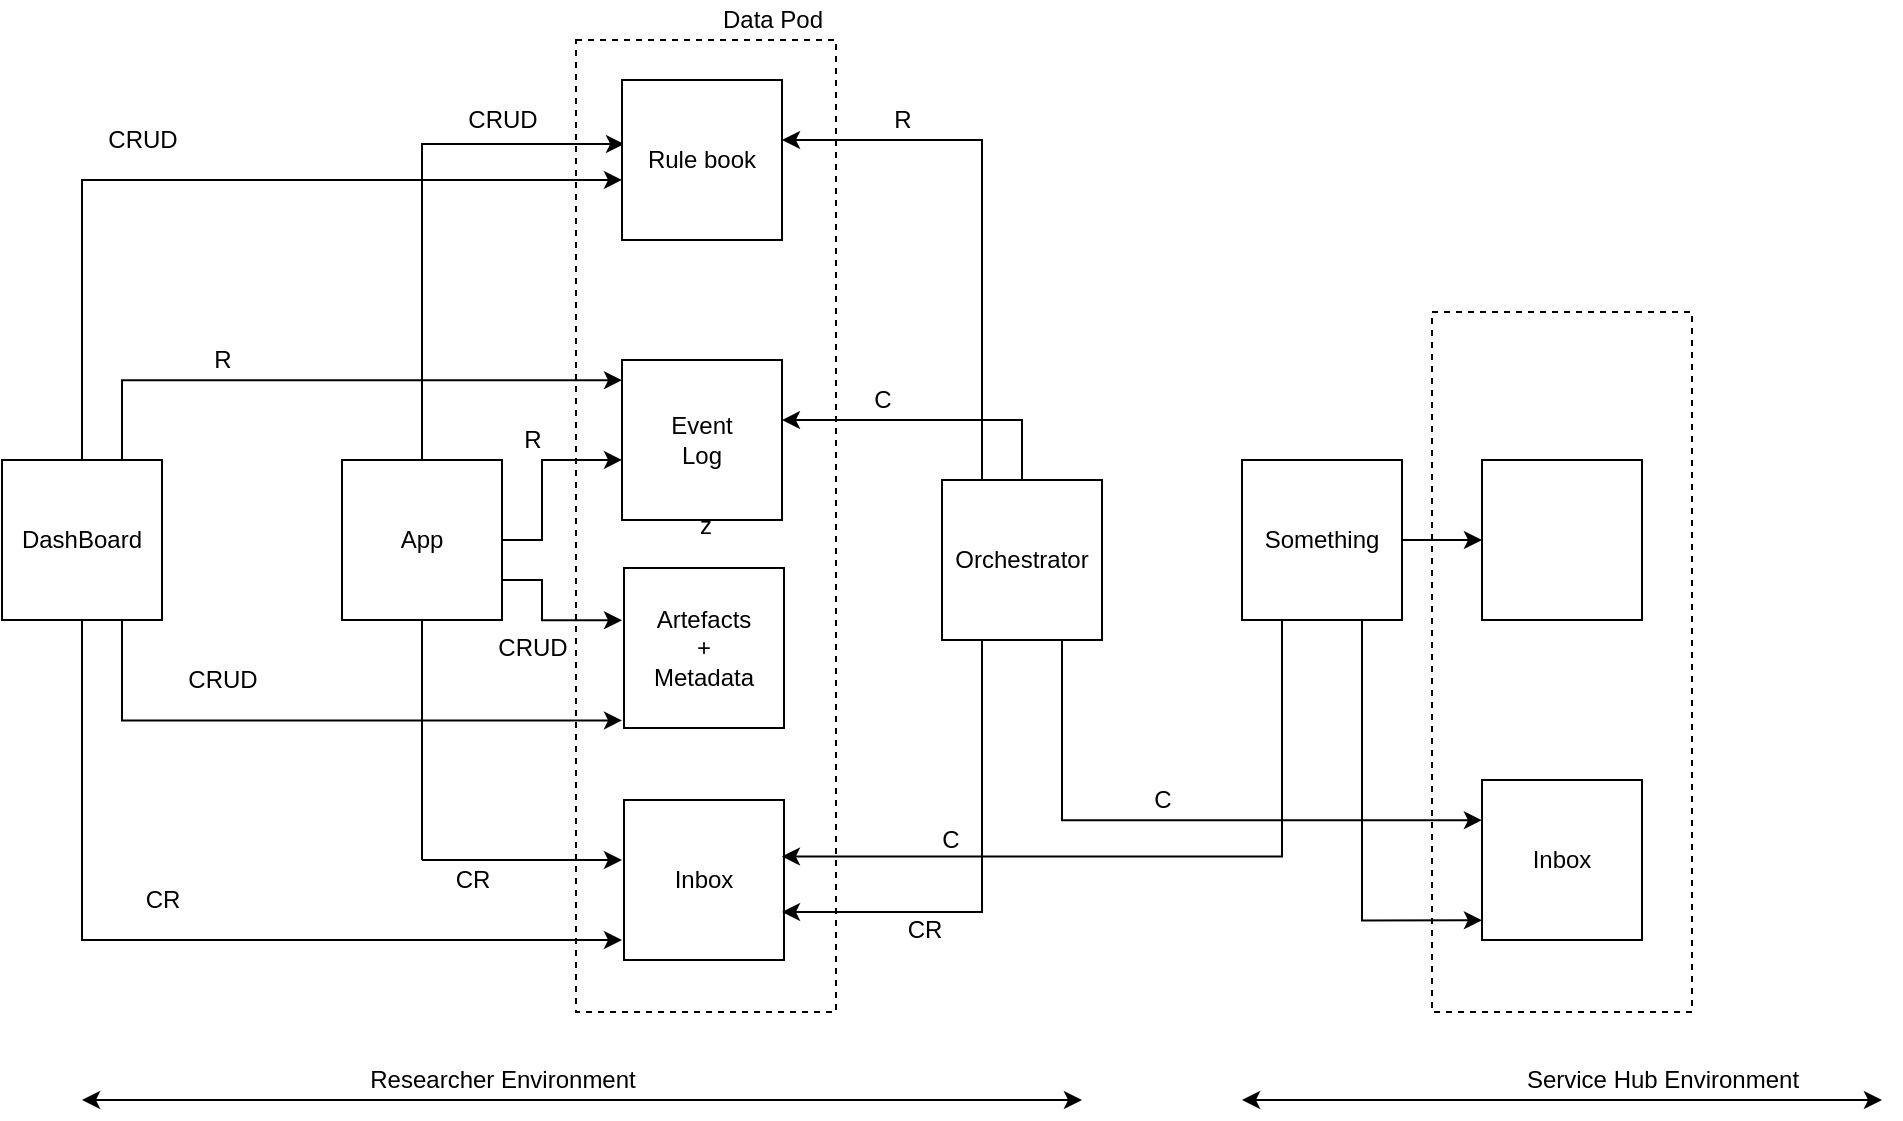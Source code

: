 <mxfile version="15.6.8" type="google"><diagram id="5DCERXd7cLM6GRPOxiRP" name="Page-1"><mxGraphModel dx="1054" dy="527" grid="1" gridSize="10" guides="1" tooltips="1" connect="1" arrows="1" fold="1" page="1" pageScale="1" pageWidth="1169" pageHeight="827" math="0" shadow="0"><root><mxCell id="0"/><mxCell id="1" parent="0"/><mxCell id="QpQXf4_8qpZJ55xaqCUZ-13" value="z" style="rounded=0;whiteSpace=wrap;html=1;dashed=1;fillColor=none;" parent="1" vertex="1"><mxGeometry x="387" y="110" width="130" height="486" as="geometry"/></mxCell><mxCell id="QpQXf4_8qpZJ55xaqCUZ-14" style="edgeStyle=orthogonalEdgeStyle;rounded=0;orthogonalLoop=1;jettySize=auto;html=1;exitX=0.5;exitY=0;exitDx=0;exitDy=0;entryX=0.013;entryY=0.4;entryDx=0;entryDy=0;entryPerimeter=0;" parent="1" source="QpQXf4_8qpZJ55xaqCUZ-1" target="QpQXf4_8qpZJ55xaqCUZ-5" edge="1"><mxGeometry relative="1" as="geometry"/></mxCell><mxCell id="QpQXf4_8qpZJ55xaqCUZ-16" style="edgeStyle=orthogonalEdgeStyle;rounded=0;orthogonalLoop=1;jettySize=auto;html=1;exitX=1;exitY=0.5;exitDx=0;exitDy=0;entryX=0.177;entryY=0.432;entryDx=0;entryDy=0;entryPerimeter=0;" parent="1" source="QpQXf4_8qpZJ55xaqCUZ-1" target="QpQXf4_8qpZJ55xaqCUZ-13" edge="1"><mxGeometry relative="1" as="geometry"/></mxCell><mxCell id="QpQXf4_8qpZJ55xaqCUZ-46" style="edgeStyle=orthogonalEdgeStyle;rounded=0;orthogonalLoop=1;jettySize=auto;html=1;exitX=1;exitY=0.75;exitDx=0;exitDy=0;entryX=0.177;entryY=0.597;entryDx=0;entryDy=0;entryPerimeter=0;" parent="1" source="QpQXf4_8qpZJ55xaqCUZ-1" target="QpQXf4_8qpZJ55xaqCUZ-13" edge="1"><mxGeometry relative="1" as="geometry"/></mxCell><mxCell id="QpQXf4_8qpZJ55xaqCUZ-1" value="App" style="whiteSpace=wrap;html=1;aspect=fixed;" parent="1" vertex="1"><mxGeometry x="270" y="320" width="80" height="80" as="geometry"/></mxCell><mxCell id="oW8Hn5l7ceSp7jSxdWJb-5" style="edgeStyle=orthogonalEdgeStyle;rounded=0;orthogonalLoop=1;jettySize=auto;html=1;exitX=0.5;exitY=0;exitDx=0;exitDy=0;entryX=0.177;entryY=0.144;entryDx=0;entryDy=0;entryPerimeter=0;" parent="1" source="QpQXf4_8qpZJ55xaqCUZ-2" target="QpQXf4_8qpZJ55xaqCUZ-13" edge="1"><mxGeometry relative="1" as="geometry"/></mxCell><mxCell id="oW8Hn5l7ceSp7jSxdWJb-8" style="edgeStyle=orthogonalEdgeStyle;rounded=0;orthogonalLoop=1;jettySize=auto;html=1;exitX=0.75;exitY=0;exitDx=0;exitDy=0;entryX=0.177;entryY=0.35;entryDx=0;entryDy=0;entryPerimeter=0;" parent="1" source="QpQXf4_8qpZJ55xaqCUZ-2" target="QpQXf4_8qpZJ55xaqCUZ-13" edge="1"><mxGeometry relative="1" as="geometry"/></mxCell><mxCell id="oW8Hn5l7ceSp7jSxdWJb-10" style="edgeStyle=orthogonalEdgeStyle;rounded=0;orthogonalLoop=1;jettySize=auto;html=1;exitX=0.75;exitY=1;exitDx=0;exitDy=0;entryX=0.177;entryY=0.7;entryDx=0;entryDy=0;entryPerimeter=0;" parent="1" source="QpQXf4_8qpZJ55xaqCUZ-2" target="QpQXf4_8qpZJ55xaqCUZ-13" edge="1"><mxGeometry relative="1" as="geometry"><Array as="points"><mxPoint x="160" y="450"/></Array></mxGeometry></mxCell><mxCell id="oW8Hn5l7ceSp7jSxdWJb-12" style="edgeStyle=orthogonalEdgeStyle;rounded=0;orthogonalLoop=1;jettySize=auto;html=1;exitX=0.5;exitY=1;exitDx=0;exitDy=0;entryX=0.177;entryY=0.926;entryDx=0;entryDy=0;entryPerimeter=0;" parent="1" source="QpQXf4_8qpZJ55xaqCUZ-2" target="QpQXf4_8qpZJ55xaqCUZ-13" edge="1"><mxGeometry relative="1" as="geometry"><Array as="points"><mxPoint x="140" y="560"/></Array></mxGeometry></mxCell><mxCell id="QpQXf4_8qpZJ55xaqCUZ-2" value="DashBoard" style="whiteSpace=wrap;html=1;aspect=fixed;" parent="1" vertex="1"><mxGeometry x="100" y="320" width="80" height="80" as="geometry"/></mxCell><mxCell id="QpQXf4_8qpZJ55xaqCUZ-5" value="Rule book" style="whiteSpace=wrap;html=1;aspect=fixed;" parent="1" vertex="1"><mxGeometry x="410" y="130" width="80" height="80" as="geometry"/></mxCell><mxCell id="QpQXf4_8qpZJ55xaqCUZ-6" value="Event&lt;br&gt;Log" style="whiteSpace=wrap;html=1;aspect=fixed;" parent="1" vertex="1"><mxGeometry x="410" y="270" width="80" height="80" as="geometry"/></mxCell><mxCell id="QpQXf4_8qpZJ55xaqCUZ-7" value="Artefacts&lt;br&gt;+&lt;br&gt;Metadata" style="whiteSpace=wrap;html=1;aspect=fixed;" parent="1" vertex="1"><mxGeometry x="411" y="374" width="80" height="80" as="geometry"/></mxCell><mxCell id="QpQXf4_8qpZJ55xaqCUZ-8" value="Inbox" style="whiteSpace=wrap;html=1;aspect=fixed;" parent="1" vertex="1"><mxGeometry x="411" y="490" width="80" height="80" as="geometry"/></mxCell><mxCell id="QpQXf4_8qpZJ55xaqCUZ-22" style="edgeStyle=orthogonalEdgeStyle;rounded=0;orthogonalLoop=1;jettySize=auto;html=1;exitX=0;exitY=0.25;exitDx=0;exitDy=0;entryX=0.792;entryY=0.391;entryDx=0;entryDy=0;entryPerimeter=0;" parent="1" source="QpQXf4_8qpZJ55xaqCUZ-9" target="QpQXf4_8qpZJ55xaqCUZ-13" edge="1"><mxGeometry relative="1" as="geometry"><Array as="points"><mxPoint x="610" y="350"/><mxPoint x="610" y="300"/></Array></mxGeometry></mxCell><mxCell id="QpQXf4_8qpZJ55xaqCUZ-24" style="edgeStyle=orthogonalEdgeStyle;rounded=0;orthogonalLoop=1;jettySize=auto;html=1;exitX=0.25;exitY=1;exitDx=0;exitDy=0;" parent="1" source="QpQXf4_8qpZJ55xaqCUZ-9" edge="1"><mxGeometry relative="1" as="geometry"><mxPoint x="490" y="546" as="targetPoint"/><Array as="points"><mxPoint x="590" y="546"/></Array></mxGeometry></mxCell><mxCell id="QpQXf4_8qpZJ55xaqCUZ-32" style="edgeStyle=orthogonalEdgeStyle;rounded=0;orthogonalLoop=1;jettySize=auto;html=1;exitX=0.75;exitY=1;exitDx=0;exitDy=0;entryX=0.192;entryY=0.726;entryDx=0;entryDy=0;entryPerimeter=0;" parent="1" source="QpQXf4_8qpZJ55xaqCUZ-9" target="QpQXf4_8qpZJ55xaqCUZ-29" edge="1"><mxGeometry relative="1" as="geometry"/></mxCell><mxCell id="QpQXf4_8qpZJ55xaqCUZ-34" style="edgeStyle=orthogonalEdgeStyle;rounded=0;orthogonalLoop=1;jettySize=auto;html=1;exitX=0.25;exitY=0;exitDx=0;exitDy=0;entryX=1;entryY=0.375;entryDx=0;entryDy=0;entryPerimeter=0;" parent="1" source="QpQXf4_8qpZJ55xaqCUZ-9" target="QpQXf4_8qpZJ55xaqCUZ-5" edge="1"><mxGeometry relative="1" as="geometry"/></mxCell><mxCell id="QpQXf4_8qpZJ55xaqCUZ-9" value="Orchestrator" style="whiteSpace=wrap;html=1;aspect=fixed;" parent="1" vertex="1"><mxGeometry x="570" y="330" width="80" height="80" as="geometry"/></mxCell><mxCell id="QpQXf4_8qpZJ55xaqCUZ-27" style="edgeStyle=orthogonalEdgeStyle;rounded=0;orthogonalLoop=1;jettySize=auto;html=1;exitX=0.25;exitY=1;exitDx=0;exitDy=0;entryX=0.792;entryY=0.84;entryDx=0;entryDy=0;entryPerimeter=0;" parent="1" source="QpQXf4_8qpZJ55xaqCUZ-10" target="QpQXf4_8qpZJ55xaqCUZ-13" edge="1"><mxGeometry relative="1" as="geometry"><Array as="points"><mxPoint x="740" y="518"/></Array></mxGeometry></mxCell><mxCell id="QpQXf4_8qpZJ55xaqCUZ-40" style="edgeStyle=orthogonalEdgeStyle;rounded=0;orthogonalLoop=1;jettySize=auto;html=1;exitX=0.75;exitY=1;exitDx=0;exitDy=0;entryX=0.192;entryY=0.869;entryDx=0;entryDy=0;entryPerimeter=0;" parent="1" source="QpQXf4_8qpZJ55xaqCUZ-10" target="QpQXf4_8qpZJ55xaqCUZ-29" edge="1"><mxGeometry relative="1" as="geometry"/></mxCell><mxCell id="QpQXf4_8qpZJ55xaqCUZ-42" style="edgeStyle=orthogonalEdgeStyle;rounded=0;orthogonalLoop=1;jettySize=auto;html=1;exitX=1;exitY=0.5;exitDx=0;exitDy=0;entryX=0;entryY=0.5;entryDx=0;entryDy=0;" parent="1" source="QpQXf4_8qpZJ55xaqCUZ-10" target="QpQXf4_8qpZJ55xaqCUZ-41" edge="1"><mxGeometry relative="1" as="geometry"/></mxCell><mxCell id="QpQXf4_8qpZJ55xaqCUZ-10" value="Something" style="whiteSpace=wrap;html=1;aspect=fixed;" parent="1" vertex="1"><mxGeometry x="720" y="320" width="80" height="80" as="geometry"/></mxCell><mxCell id="QpQXf4_8qpZJ55xaqCUZ-11" value="Inbox" style="whiteSpace=wrap;html=1;aspect=fixed;" parent="1" vertex="1"><mxGeometry x="840" y="480" width="80" height="80" as="geometry"/></mxCell><mxCell id="QpQXf4_8qpZJ55xaqCUZ-15" value="CRUD" style="text;html=1;align=center;verticalAlign=middle;resizable=0;points=[];autosize=1;strokeColor=none;" parent="1" vertex="1"><mxGeometry x="325" y="140" width="50" height="20" as="geometry"/></mxCell><mxCell id="QpQXf4_8qpZJ55xaqCUZ-17" value="R" style="text;html=1;align=center;verticalAlign=middle;resizable=0;points=[];autosize=1;strokeColor=none;" parent="1" vertex="1"><mxGeometry x="355" y="300" width="20" height="20" as="geometry"/></mxCell><mxCell id="QpQXf4_8qpZJ55xaqCUZ-19" value="CRUD" style="text;html=1;align=center;verticalAlign=middle;resizable=0;points=[];autosize=1;strokeColor=none;" parent="1" vertex="1"><mxGeometry x="340" y="404" width="50" height="20" as="geometry"/></mxCell><mxCell id="QpQXf4_8qpZJ55xaqCUZ-21" value="CR" style="text;html=1;align=center;verticalAlign=middle;resizable=0;points=[];autosize=1;strokeColor=none;" parent="1" vertex="1"><mxGeometry x="320" y="520" width="30" height="20" as="geometry"/></mxCell><mxCell id="QpQXf4_8qpZJ55xaqCUZ-23" value="C" style="text;html=1;align=center;verticalAlign=middle;resizable=0;points=[];autosize=1;strokeColor=none;" parent="1" vertex="1"><mxGeometry x="530" y="280" width="20" height="20" as="geometry"/></mxCell><mxCell id="QpQXf4_8qpZJ55xaqCUZ-25" value="CR" style="text;html=1;align=center;verticalAlign=middle;resizable=0;points=[];autosize=1;strokeColor=none;" parent="1" vertex="1"><mxGeometry x="546" y="545" width="30" height="20" as="geometry"/></mxCell><mxCell id="QpQXf4_8qpZJ55xaqCUZ-26" value="Data Pod" style="text;html=1;align=center;verticalAlign=middle;resizable=0;points=[];autosize=1;strokeColor=none;" parent="1" vertex="1"><mxGeometry x="450" y="90" width="70" height="20" as="geometry"/></mxCell><mxCell id="QpQXf4_8qpZJ55xaqCUZ-28" value="C" style="text;html=1;align=center;verticalAlign=middle;resizable=0;points=[];autosize=1;strokeColor=none;" parent="1" vertex="1"><mxGeometry x="564" y="500" width="20" height="20" as="geometry"/></mxCell><mxCell id="QpQXf4_8qpZJ55xaqCUZ-29" value="" style="rounded=0;whiteSpace=wrap;html=1;dashed=1;fillColor=none;" parent="1" vertex="1"><mxGeometry x="815" y="246" width="130" height="350" as="geometry"/></mxCell><mxCell id="QpQXf4_8qpZJ55xaqCUZ-33" value="C" style="text;html=1;align=center;verticalAlign=middle;resizable=0;points=[];autosize=1;strokeColor=none;" parent="1" vertex="1"><mxGeometry x="670" y="480" width="20" height="20" as="geometry"/></mxCell><mxCell id="QpQXf4_8qpZJ55xaqCUZ-35" value="R" style="text;html=1;align=center;verticalAlign=middle;resizable=0;points=[];autosize=1;strokeColor=none;" parent="1" vertex="1"><mxGeometry x="540" y="140" width="20" height="20" as="geometry"/></mxCell><mxCell id="QpQXf4_8qpZJ55xaqCUZ-36" value="" style="endArrow=classic;startArrow=classic;html=1;" parent="1" edge="1"><mxGeometry width="50" height="50" relative="1" as="geometry"><mxPoint x="140" y="640" as="sourcePoint"/><mxPoint x="640" y="640" as="targetPoint"/></mxGeometry></mxCell><mxCell id="QpQXf4_8qpZJ55xaqCUZ-37" value="Researcher Environment" style="text;html=1;align=center;verticalAlign=middle;resizable=0;points=[];autosize=1;strokeColor=none;" parent="1" vertex="1"><mxGeometry x="275" y="620" width="150" height="20" as="geometry"/></mxCell><mxCell id="QpQXf4_8qpZJ55xaqCUZ-38" value="" style="endArrow=classic;startArrow=classic;html=1;" parent="1" edge="1"><mxGeometry width="50" height="50" relative="1" as="geometry"><mxPoint x="720" y="640" as="sourcePoint"/><mxPoint x="1040" y="640" as="targetPoint"/></mxGeometry></mxCell><mxCell id="QpQXf4_8qpZJ55xaqCUZ-39" value="Service Hub Environment" style="text;html=1;align=center;verticalAlign=middle;resizable=0;points=[];autosize=1;strokeColor=none;" parent="1" vertex="1"><mxGeometry x="855" y="620" width="150" height="20" as="geometry"/></mxCell><mxCell id="QpQXf4_8qpZJ55xaqCUZ-41" value="" style="whiteSpace=wrap;html=1;aspect=fixed;" parent="1" vertex="1"><mxGeometry x="840" y="320" width="80" height="80" as="geometry"/></mxCell><mxCell id="CfoqS8OD3bM6027uivK8-2" value="" style="endArrow=none;html=1;entryX=0.5;entryY=1;entryDx=0;entryDy=0;" parent="1" target="QpQXf4_8qpZJ55xaqCUZ-1" edge="1"><mxGeometry width="50" height="50" relative="1" as="geometry"><mxPoint x="310" y="520" as="sourcePoint"/><mxPoint x="470" y="520" as="targetPoint"/></mxGeometry></mxCell><mxCell id="CfoqS8OD3bM6027uivK8-3" value="" style="endArrow=classic;html=1;" parent="1" edge="1"><mxGeometry width="50" height="50" relative="1" as="geometry"><mxPoint x="310" y="520" as="sourcePoint"/><mxPoint x="410" y="520" as="targetPoint"/></mxGeometry></mxCell><mxCell id="oW8Hn5l7ceSp7jSxdWJb-6" value="CRUD" style="text;html=1;align=center;verticalAlign=middle;resizable=0;points=[];autosize=1;strokeColor=none;" parent="1" vertex="1"><mxGeometry x="145" y="150" width="50" height="20" as="geometry"/></mxCell><mxCell id="oW8Hn5l7ceSp7jSxdWJb-9" value="R" style="text;html=1;align=center;verticalAlign=middle;resizable=0;points=[];autosize=1;strokeColor=none;" parent="1" vertex="1"><mxGeometry x="200" y="260" width="20" height="20" as="geometry"/></mxCell><mxCell id="oW8Hn5l7ceSp7jSxdWJb-11" value="CRUD" style="text;html=1;align=center;verticalAlign=middle;resizable=0;points=[];autosize=1;strokeColor=none;" parent="1" vertex="1"><mxGeometry x="185" y="420" width="50" height="20" as="geometry"/></mxCell><mxCell id="oW8Hn5l7ceSp7jSxdWJb-13" value="CR" style="text;html=1;align=center;verticalAlign=middle;resizable=0;points=[];autosize=1;strokeColor=none;" parent="1" vertex="1"><mxGeometry x="165" y="530" width="30" height="20" as="geometry"/></mxCell></root></mxGraphModel></diagram></mxfile>